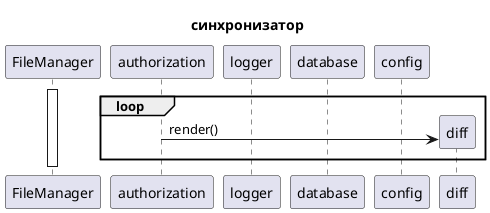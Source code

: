 @startuml

    title синхронизатор

    activate FileManager
    create "authorization"
    create "logger"
    create "database"
    create "config"
    create "diff"

    loop
        "authorization" -> "diff" : render()
    end
    deactivate FileManager

@enduml
